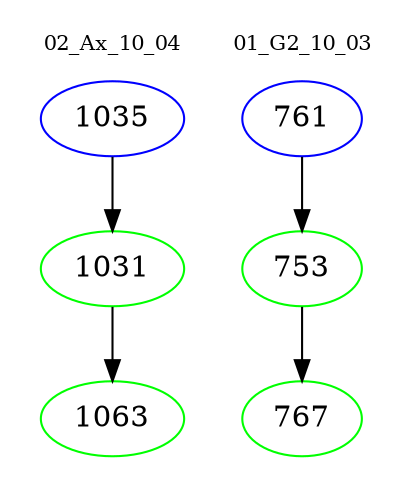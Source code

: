 digraph{
subgraph cluster_0 {
color = white
label = "02_Ax_10_04";
fontsize=10;
T0_1035 [label="1035", color="blue"]
T0_1035 -> T0_1031 [color="black"]
T0_1031 [label="1031", color="green"]
T0_1031 -> T0_1063 [color="black"]
T0_1063 [label="1063", color="green"]
}
subgraph cluster_1 {
color = white
label = "01_G2_10_03";
fontsize=10;
T1_761 [label="761", color="blue"]
T1_761 -> T1_753 [color="black"]
T1_753 [label="753", color="green"]
T1_753 -> T1_767 [color="black"]
T1_767 [label="767", color="green"]
}
}
